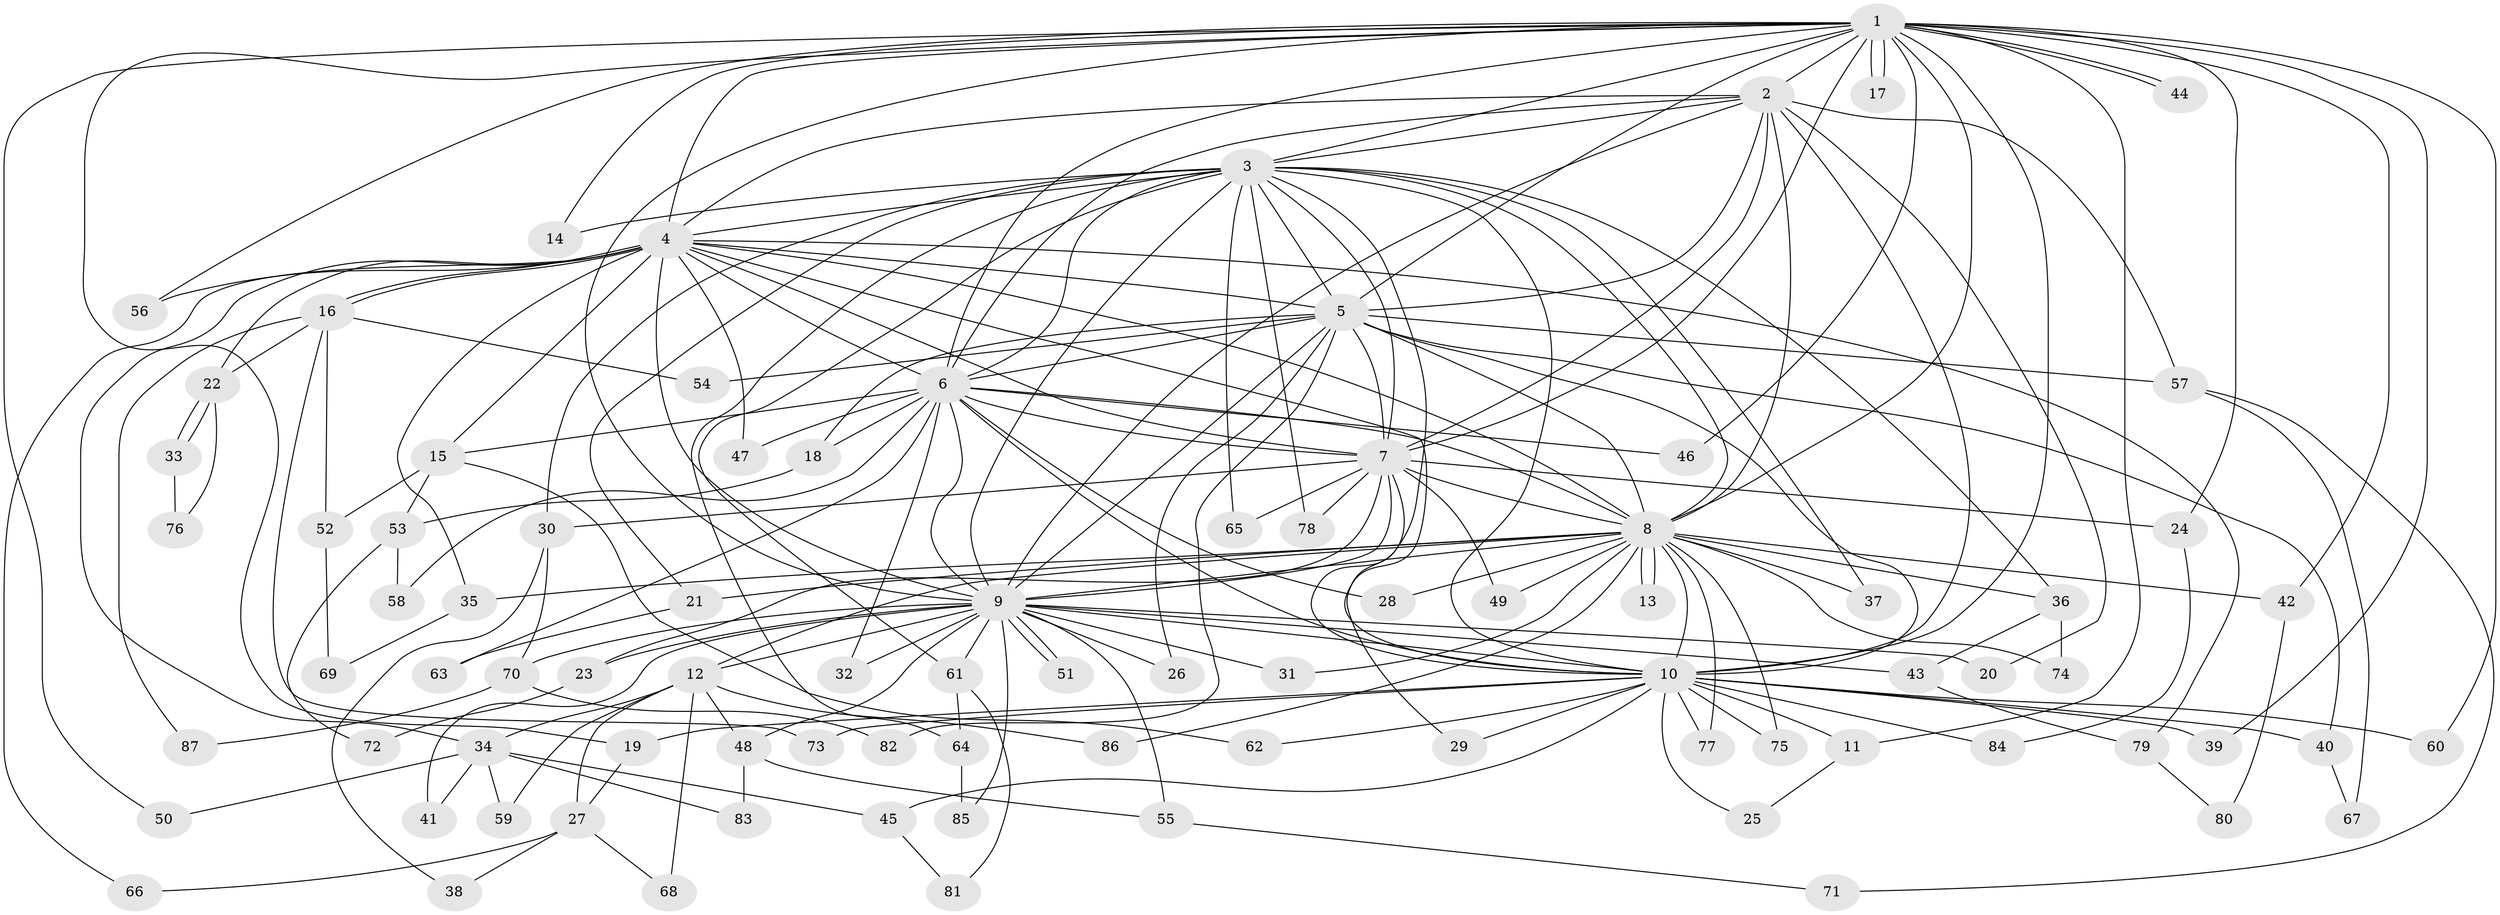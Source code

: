// Generated by graph-tools (version 1.1) at 2025/01/03/09/25 03:01:27]
// undirected, 87 vertices, 199 edges
graph export_dot {
graph [start="1"]
  node [color=gray90,style=filled];
  1;
  2;
  3;
  4;
  5;
  6;
  7;
  8;
  9;
  10;
  11;
  12;
  13;
  14;
  15;
  16;
  17;
  18;
  19;
  20;
  21;
  22;
  23;
  24;
  25;
  26;
  27;
  28;
  29;
  30;
  31;
  32;
  33;
  34;
  35;
  36;
  37;
  38;
  39;
  40;
  41;
  42;
  43;
  44;
  45;
  46;
  47;
  48;
  49;
  50;
  51;
  52;
  53;
  54;
  55;
  56;
  57;
  58;
  59;
  60;
  61;
  62;
  63;
  64;
  65;
  66;
  67;
  68;
  69;
  70;
  71;
  72;
  73;
  74;
  75;
  76;
  77;
  78;
  79;
  80;
  81;
  82;
  83;
  84;
  85;
  86;
  87;
  1 -- 2;
  1 -- 3;
  1 -- 4;
  1 -- 5;
  1 -- 6;
  1 -- 7;
  1 -- 8;
  1 -- 9;
  1 -- 10;
  1 -- 11;
  1 -- 14;
  1 -- 17;
  1 -- 17;
  1 -- 19;
  1 -- 24;
  1 -- 39;
  1 -- 42;
  1 -- 44;
  1 -- 44;
  1 -- 46;
  1 -- 50;
  1 -- 56;
  1 -- 60;
  2 -- 3;
  2 -- 4;
  2 -- 5;
  2 -- 6;
  2 -- 7;
  2 -- 8;
  2 -- 9;
  2 -- 10;
  2 -- 20;
  2 -- 57;
  3 -- 4;
  3 -- 5;
  3 -- 6;
  3 -- 7;
  3 -- 8;
  3 -- 9;
  3 -- 10;
  3 -- 14;
  3 -- 21;
  3 -- 29;
  3 -- 30;
  3 -- 36;
  3 -- 37;
  3 -- 61;
  3 -- 64;
  3 -- 65;
  3 -- 78;
  4 -- 5;
  4 -- 6;
  4 -- 7;
  4 -- 8;
  4 -- 9;
  4 -- 10;
  4 -- 15;
  4 -- 16;
  4 -- 16;
  4 -- 22;
  4 -- 34;
  4 -- 35;
  4 -- 47;
  4 -- 56;
  4 -- 66;
  4 -- 79;
  5 -- 6;
  5 -- 7;
  5 -- 8;
  5 -- 9;
  5 -- 10;
  5 -- 18;
  5 -- 26;
  5 -- 40;
  5 -- 54;
  5 -- 57;
  5 -- 82;
  6 -- 7;
  6 -- 8;
  6 -- 9;
  6 -- 10;
  6 -- 15;
  6 -- 18;
  6 -- 28;
  6 -- 32;
  6 -- 46;
  6 -- 47;
  6 -- 58;
  6 -- 63;
  7 -- 8;
  7 -- 9;
  7 -- 10;
  7 -- 23;
  7 -- 24;
  7 -- 30;
  7 -- 49;
  7 -- 65;
  7 -- 78;
  8 -- 9;
  8 -- 10;
  8 -- 12;
  8 -- 13;
  8 -- 13;
  8 -- 21;
  8 -- 28;
  8 -- 31;
  8 -- 35;
  8 -- 36;
  8 -- 37;
  8 -- 42;
  8 -- 49;
  8 -- 74;
  8 -- 75;
  8 -- 77;
  8 -- 86;
  9 -- 10;
  9 -- 12;
  9 -- 20;
  9 -- 23;
  9 -- 26;
  9 -- 31;
  9 -- 32;
  9 -- 41;
  9 -- 43;
  9 -- 48;
  9 -- 51;
  9 -- 51;
  9 -- 55;
  9 -- 61;
  9 -- 70;
  9 -- 85;
  10 -- 11;
  10 -- 19;
  10 -- 25;
  10 -- 29;
  10 -- 39;
  10 -- 40;
  10 -- 45;
  10 -- 60;
  10 -- 62;
  10 -- 73;
  10 -- 75;
  10 -- 77;
  10 -- 84;
  11 -- 25;
  12 -- 27;
  12 -- 34;
  12 -- 48;
  12 -- 59;
  12 -- 68;
  12 -- 86;
  15 -- 52;
  15 -- 53;
  15 -- 62;
  16 -- 22;
  16 -- 52;
  16 -- 54;
  16 -- 73;
  16 -- 87;
  18 -- 53;
  19 -- 27;
  21 -- 63;
  22 -- 33;
  22 -- 33;
  22 -- 76;
  23 -- 72;
  24 -- 84;
  27 -- 38;
  27 -- 66;
  27 -- 68;
  30 -- 38;
  30 -- 70;
  33 -- 76;
  34 -- 41;
  34 -- 45;
  34 -- 50;
  34 -- 59;
  34 -- 83;
  35 -- 69;
  36 -- 43;
  36 -- 74;
  40 -- 67;
  42 -- 80;
  43 -- 79;
  45 -- 81;
  48 -- 55;
  48 -- 83;
  52 -- 69;
  53 -- 58;
  53 -- 72;
  55 -- 71;
  57 -- 67;
  57 -- 71;
  61 -- 64;
  61 -- 81;
  64 -- 85;
  70 -- 82;
  70 -- 87;
  79 -- 80;
}
